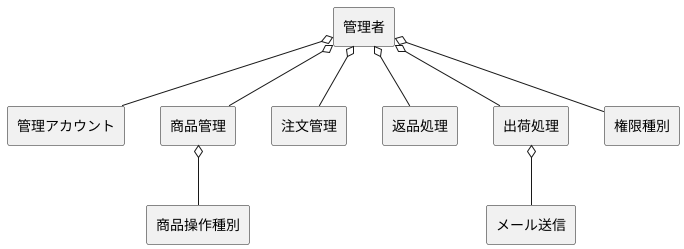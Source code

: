 @startuml 管理者側ドメインモデル図（出荷通知付き）
skinparam componentStyle rectangle
 
' 管理者を中心としたモデル構造
[管理者] o-- [管理アカウント]
[管理者] o-- [商品管理]
[管理者] o-- [注文管理]
[管理者] o-- [返品処理]
[管理者] o-- [出荷処理]
 
[管理者] o-- [権限種別]
[商品管理] o-- [商品操作種別]
[出荷処理] o-- [メール送信]
 
@enduml